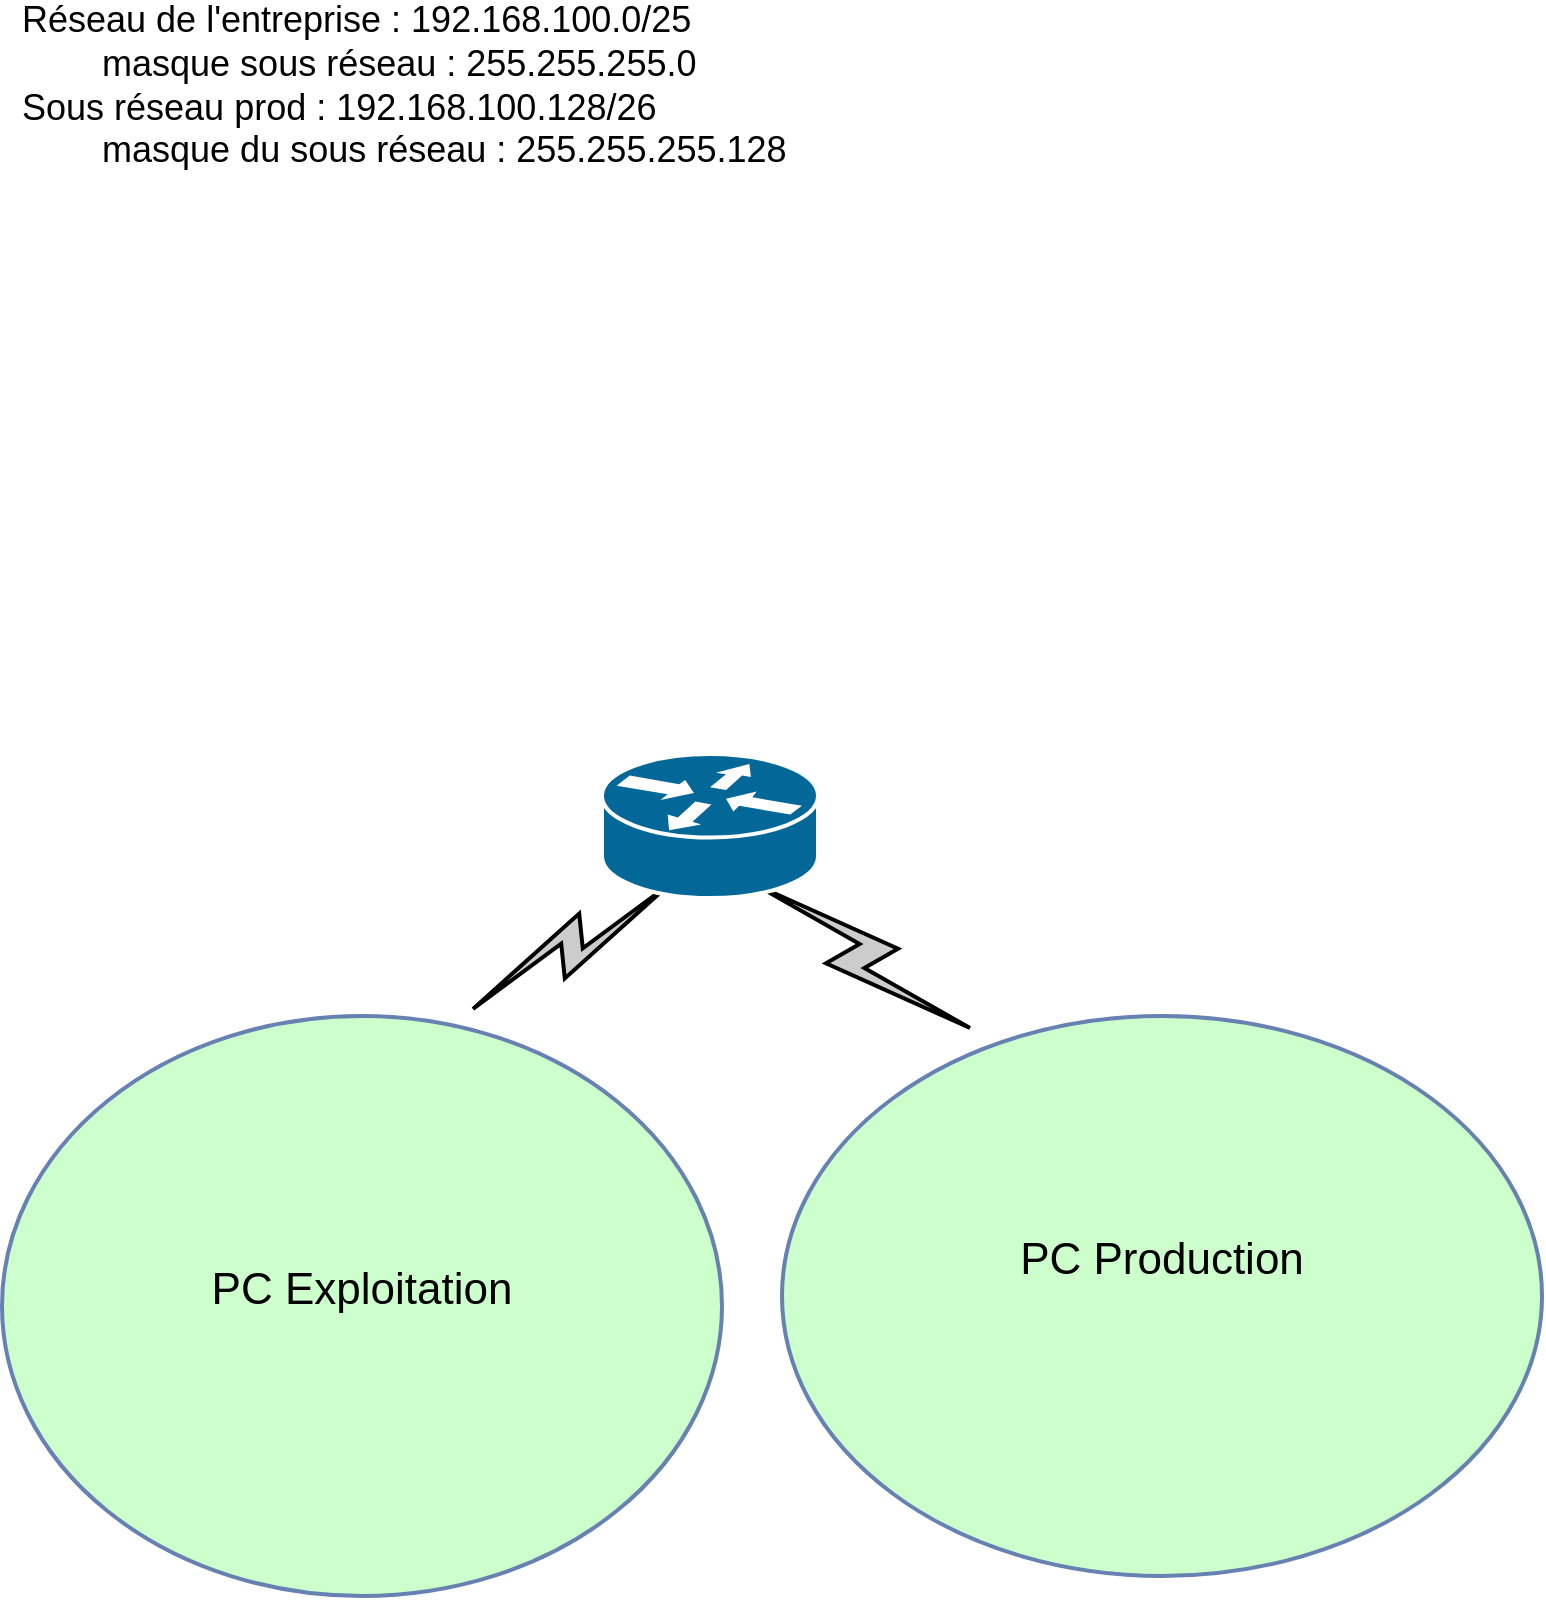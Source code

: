 <mxfile version="21.6.8" type="github">
  <diagram name="Page-1" id="80d4a630-b321-0f5e-ff81-c5a36ef4752d">
    <mxGraphModel dx="2206" dy="1218" grid="1" gridSize="10" guides="1" tooltips="1" connect="1" arrows="1" fold="1" page="1" pageScale="1" pageWidth="1100" pageHeight="850" background="none" math="0" shadow="0">
      <root>
        <mxCell id="0" />
        <mxCell id="1" parent="0" />
        <mxCell id="5c82df7aa0dc6260-15" value="PC Production" style="ellipse;whiteSpace=wrap;html=1;rounded=1;shadow=0;comic=0;labelBackgroundColor=none;strokeColor=#6881B3;strokeWidth=2;fillColor=#CCFFCC;fontFamily=Helvetica;fontSize=22;fontColor=#000000;verticalAlign=middle;gradientColor=none;gradientDirection=north;spacingBottom=36;" parent="1" vertex="1">
          <mxGeometry x="400" y="520" width="380" height="280" as="geometry" />
        </mxCell>
        <mxCell id="5c82df7aa0dc6260-14" value="PC Exploitation" style="ellipse;whiteSpace=wrap;html=1;rounded=1;shadow=0;comic=0;labelBackgroundColor=none;strokeColor=#6881B3;strokeWidth=2;fillColor=#CCFFCC;fontFamily=Helvetica;fontSize=22;fontColor=#000000;verticalAlign=middle;gradientColor=none;gradientDirection=north;spacingBottom=17;" parent="1" vertex="1">
          <mxGeometry x="10" y="520" width="360" height="290" as="geometry" />
        </mxCell>
        <mxCell id="5c82df7aa0dc6260-78" value="" style="html=1;fillColor=#CCCCCC;strokeColor=#000000;gradientColor=none;gradientDirection=north;strokeWidth=2;shape=mxgraph.networks.comm_link_edge;html=1;labelBackgroundColor=none;endArrow=none;fontFamily=Verdana;fontSize=22;fontColor=#000000;" parent="1" edge="1">
          <mxGeometry width="100" height="100" relative="1" as="geometry">
            <mxPoint x="240" y="520" as="sourcePoint" />
            <mxPoint x="350" y="450" as="targetPoint" />
            <Array as="points">
              <mxPoint x="290" y="470" />
              <mxPoint x="252" y="132" />
            </Array>
          </mxGeometry>
        </mxCell>
        <mxCell id="5c82df7aa0dc6260-79" value="" style="html=1;fillColor=#CCCCCC;strokeColor=#000000;gradientColor=none;gradientDirection=north;strokeWidth=2;shape=mxgraph.networks.comm_link_edge;html=1;labelBackgroundColor=none;endArrow=none;fontFamily=Verdana;fontSize=22;fontColor=#000000;" parent="1" edge="1">
          <mxGeometry width="100" height="100" relative="1" as="geometry">
            <mxPoint x="380" y="450" as="sourcePoint" />
            <mxPoint x="500" y="530" as="targetPoint" />
            <Array as="points">
              <mxPoint x="499" y="473.23" />
            </Array>
          </mxGeometry>
        </mxCell>
        <mxCell id="h5Pm5Uloc5LRutXR5Fcf-1" value="" style="shape=mxgraph.cisco.routers.router;sketch=0;html=1;pointerEvents=1;dashed=0;fillColor=#036897;strokeColor=#ffffff;strokeWidth=2;verticalLabelPosition=bottom;verticalAlign=top;align=center;outlineConnect=0;" vertex="1" parent="1">
          <mxGeometry x="310" y="389" width="108" height="72" as="geometry" />
        </mxCell>
        <mxCell id="h5Pm5Uloc5LRutXR5Fcf-2" value="&lt;div align=&quot;left&quot;&gt;&lt;font style=&quot;font-size: 18px;&quot;&gt;Réseau de l&#39;entreprise : 192.168.100.0/25&lt;/font&gt;&lt;/div&gt;&lt;div align=&quot;left&quot;&gt;&lt;font style=&quot;font-size: 18px;&quot;&gt;&lt;span style=&quot;white-space: pre;&quot;&gt;&#x9;&lt;/span&gt;masque sous réseau : 255.255.255.0&lt;br&gt;&lt;/font&gt;&lt;/div&gt;&lt;div align=&quot;left&quot;&gt;&lt;font style=&quot;font-size: 18px;&quot;&gt;Sous réseau prod : 192.168.100.128/26&lt;/font&gt;&lt;/div&gt;&lt;div align=&quot;left&quot;&gt;&lt;font style=&quot;font-size: 18px;&quot;&gt;&lt;span style=&quot;white-space: pre;&quot;&gt;&#x9;&lt;/span&gt;masque du sous réseau : 255.255.255.128&lt;br&gt;&lt;/font&gt;&lt;/div&gt;" style="text;strokeColor=none;align=left;fillColor=none;html=1;verticalAlign=middle;whiteSpace=wrap;rounded=0;" vertex="1" parent="1">
          <mxGeometry x="18" y="20" width="660" height="70" as="geometry" />
        </mxCell>
      </root>
    </mxGraphModel>
  </diagram>
</mxfile>
